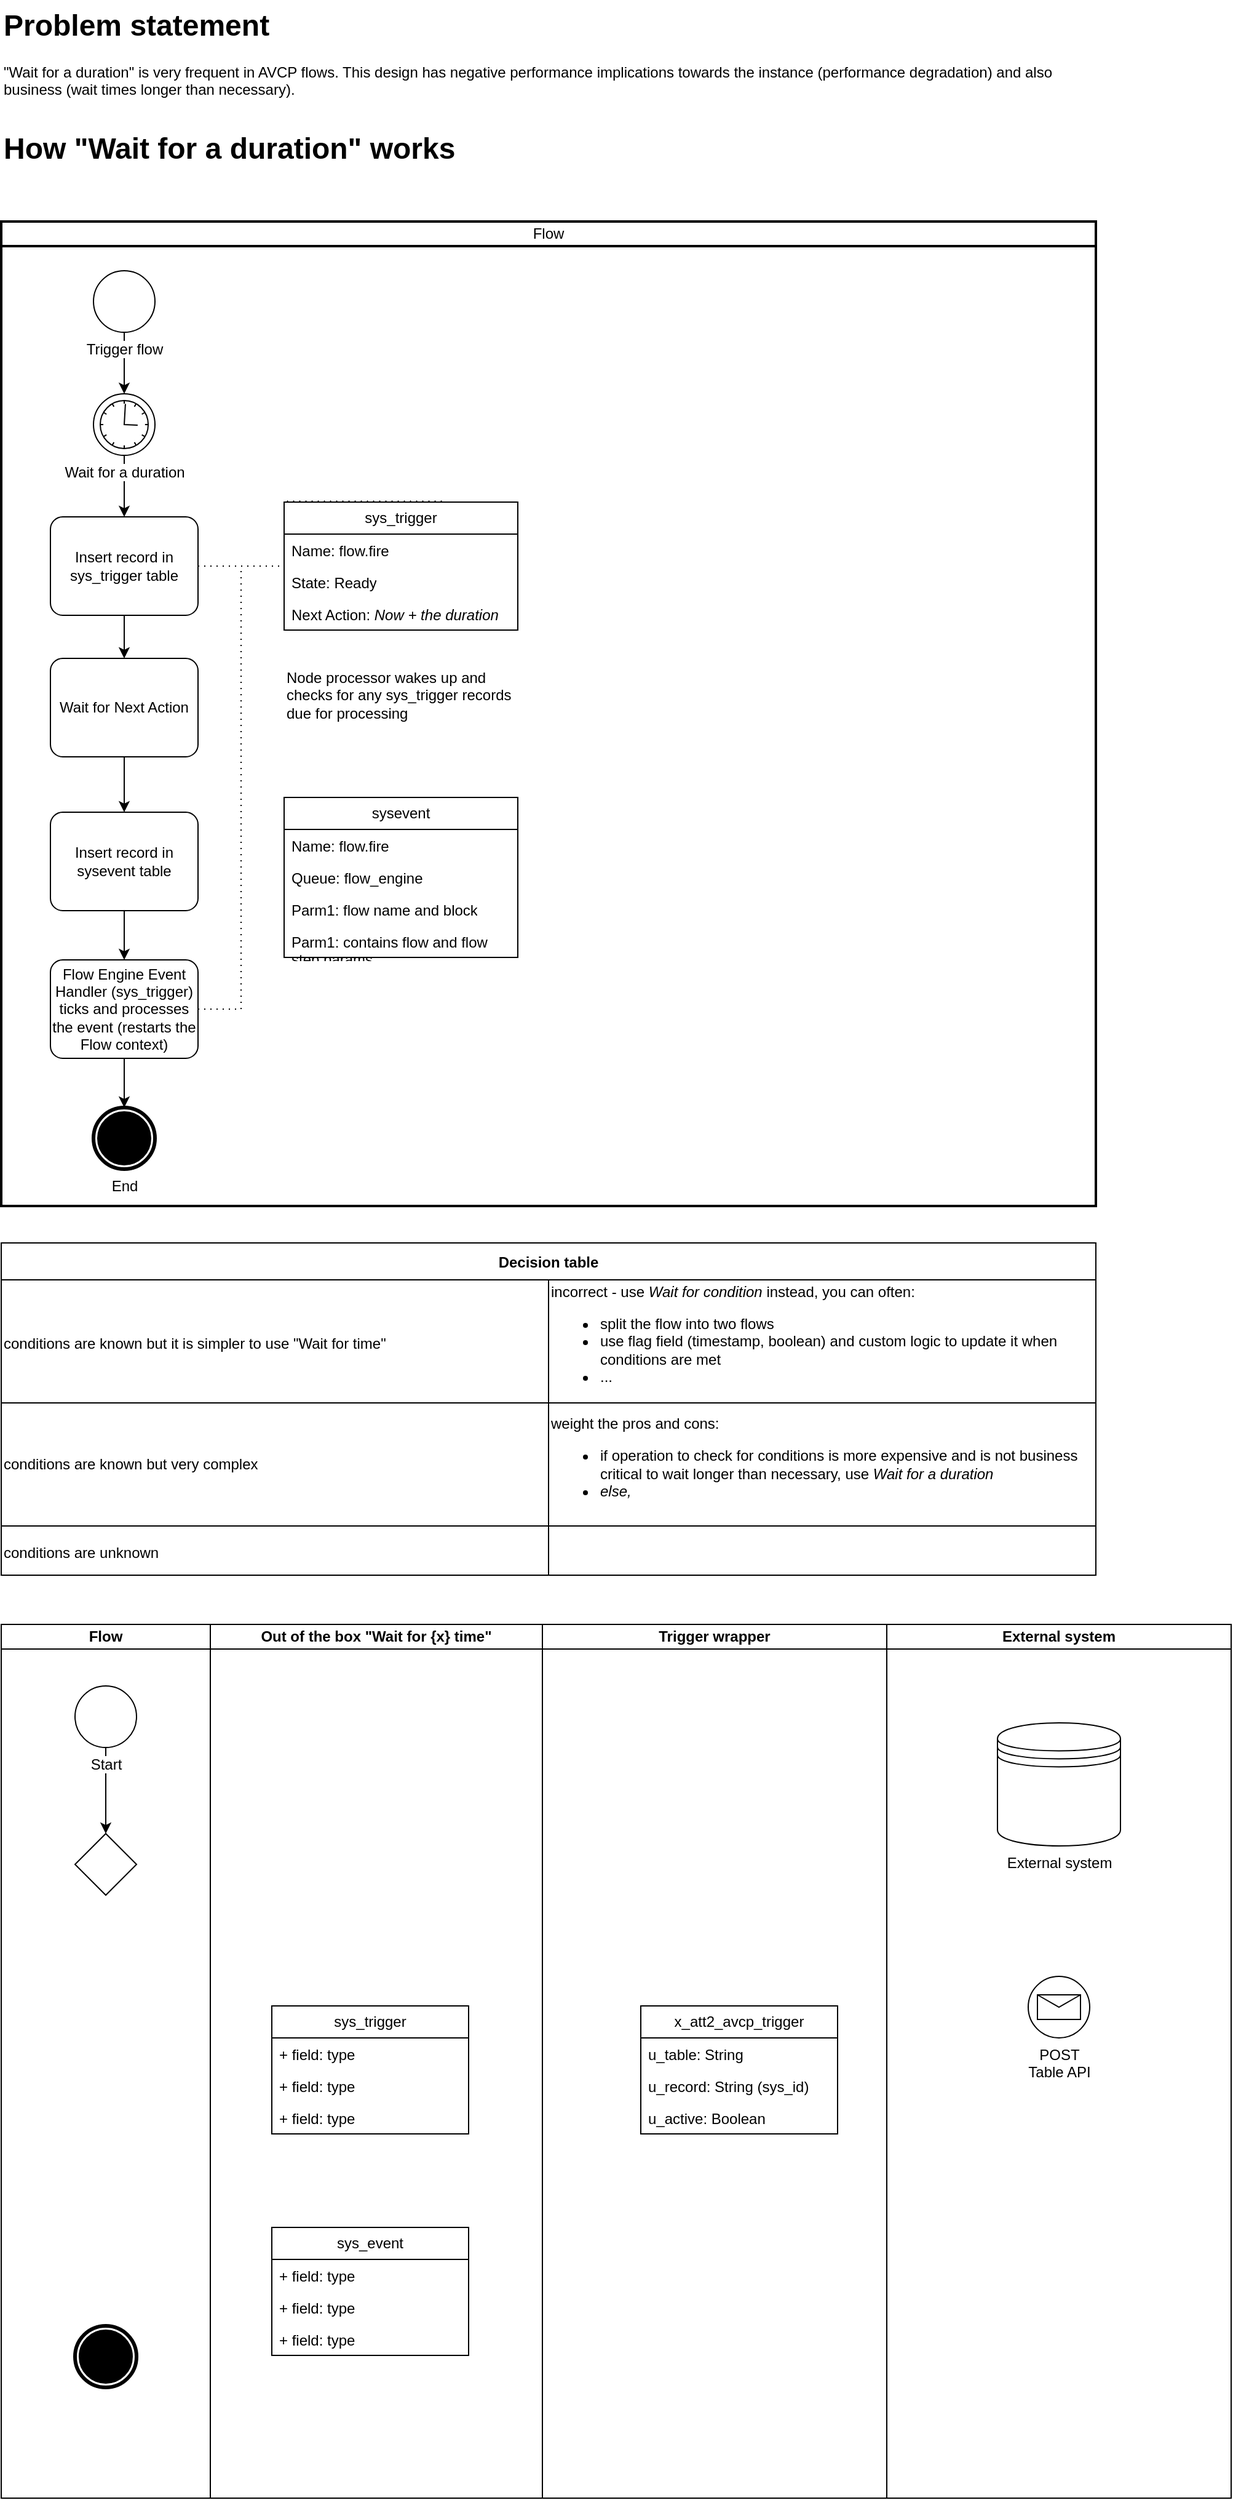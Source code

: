 <mxfile version="24.2.7" type="github">
  <diagram name="Page-1" id="dqgGaEMsfPLpN1jPL7-l">
    <mxGraphModel dx="1260" dy="2823" grid="1" gridSize="10" guides="1" tooltips="1" connect="1" arrows="1" fold="1" page="1" pageScale="1" pageWidth="850" pageHeight="1100" math="0" shadow="0">
      <root>
        <mxCell id="0" />
        <mxCell id="1" parent="0" />
        <mxCell id="lHSy6ZFqvvYhpSyqBEna-1" value="sys_trigger" style="swimlane;fontStyle=0;childLayout=stackLayout;horizontal=1;startSize=26;fillColor=none;horizontalStack=0;resizeParent=1;resizeParentMax=0;resizeLast=0;collapsible=1;marginBottom=0;whiteSpace=wrap;html=1;" vertex="1" parent="1">
          <mxGeometry x="160" y="450" width="160" height="104" as="geometry" />
        </mxCell>
        <mxCell id="lHSy6ZFqvvYhpSyqBEna-2" value="+ field: type" style="text;strokeColor=none;fillColor=none;align=left;verticalAlign=top;spacingLeft=4;spacingRight=4;overflow=hidden;rotatable=0;points=[[0,0.5],[1,0.5]];portConstraint=eastwest;whiteSpace=wrap;html=1;" vertex="1" parent="lHSy6ZFqvvYhpSyqBEna-1">
          <mxGeometry y="26" width="160" height="26" as="geometry" />
        </mxCell>
        <mxCell id="lHSy6ZFqvvYhpSyqBEna-3" value="+ field: type" style="text;strokeColor=none;fillColor=none;align=left;verticalAlign=top;spacingLeft=4;spacingRight=4;overflow=hidden;rotatable=0;points=[[0,0.5],[1,0.5]];portConstraint=eastwest;whiteSpace=wrap;html=1;" vertex="1" parent="lHSy6ZFqvvYhpSyqBEna-1">
          <mxGeometry y="52" width="160" height="26" as="geometry" />
        </mxCell>
        <mxCell id="lHSy6ZFqvvYhpSyqBEna-4" value="+ field: type" style="text;strokeColor=none;fillColor=none;align=left;verticalAlign=top;spacingLeft=4;spacingRight=4;overflow=hidden;rotatable=0;points=[[0,0.5],[1,0.5]];portConstraint=eastwest;whiteSpace=wrap;html=1;" vertex="1" parent="lHSy6ZFqvvYhpSyqBEna-1">
          <mxGeometry y="78" width="160" height="26" as="geometry" />
        </mxCell>
        <mxCell id="lHSy6ZFqvvYhpSyqBEna-5" value="sys_event" style="swimlane;fontStyle=0;childLayout=stackLayout;horizontal=1;startSize=26;fillColor=none;horizontalStack=0;resizeParent=1;resizeParentMax=0;resizeLast=0;collapsible=1;marginBottom=0;whiteSpace=wrap;html=1;" vertex="1" parent="1">
          <mxGeometry x="160" y="630" width="160" height="104" as="geometry" />
        </mxCell>
        <mxCell id="lHSy6ZFqvvYhpSyqBEna-6" value="+ field: type" style="text;strokeColor=none;fillColor=none;align=left;verticalAlign=top;spacingLeft=4;spacingRight=4;overflow=hidden;rotatable=0;points=[[0,0.5],[1,0.5]];portConstraint=eastwest;whiteSpace=wrap;html=1;" vertex="1" parent="lHSy6ZFqvvYhpSyqBEna-5">
          <mxGeometry y="26" width="160" height="26" as="geometry" />
        </mxCell>
        <mxCell id="lHSy6ZFqvvYhpSyqBEna-7" value="+ field: type" style="text;strokeColor=none;fillColor=none;align=left;verticalAlign=top;spacingLeft=4;spacingRight=4;overflow=hidden;rotatable=0;points=[[0,0.5],[1,0.5]];portConstraint=eastwest;whiteSpace=wrap;html=1;" vertex="1" parent="lHSy6ZFqvvYhpSyqBEna-5">
          <mxGeometry y="52" width="160" height="26" as="geometry" />
        </mxCell>
        <mxCell id="lHSy6ZFqvvYhpSyqBEna-8" value="+ field: type" style="text;strokeColor=none;fillColor=none;align=left;verticalAlign=top;spacingLeft=4;spacingRight=4;overflow=hidden;rotatable=0;points=[[0,0.5],[1,0.5]];portConstraint=eastwest;whiteSpace=wrap;html=1;" vertex="1" parent="lHSy6ZFqvvYhpSyqBEna-5">
          <mxGeometry y="78" width="160" height="26" as="geometry" />
        </mxCell>
        <mxCell id="lHSy6ZFqvvYhpSyqBEna-9" value="x_att2_avcp_trigger" style="swimlane;fontStyle=0;childLayout=stackLayout;horizontal=1;startSize=26;fillColor=none;horizontalStack=0;resizeParent=1;resizeParentMax=0;resizeLast=0;collapsible=1;marginBottom=0;whiteSpace=wrap;html=1;" vertex="1" parent="1">
          <mxGeometry x="460" y="450" width="160" height="104" as="geometry" />
        </mxCell>
        <mxCell id="lHSy6ZFqvvYhpSyqBEna-10" value="u_table: String" style="text;strokeColor=none;fillColor=none;align=left;verticalAlign=top;spacingLeft=4;spacingRight=4;overflow=hidden;rotatable=0;points=[[0,0.5],[1,0.5]];portConstraint=eastwest;whiteSpace=wrap;html=1;" vertex="1" parent="lHSy6ZFqvvYhpSyqBEna-9">
          <mxGeometry y="26" width="160" height="26" as="geometry" />
        </mxCell>
        <mxCell id="lHSy6ZFqvvYhpSyqBEna-11" value="u_record: String (sys_id)" style="text;strokeColor=none;fillColor=none;align=left;verticalAlign=top;spacingLeft=4;spacingRight=4;overflow=hidden;rotatable=0;points=[[0,0.5],[1,0.5]];portConstraint=eastwest;whiteSpace=wrap;html=1;" vertex="1" parent="lHSy6ZFqvvYhpSyqBEna-9">
          <mxGeometry y="52" width="160" height="26" as="geometry" />
        </mxCell>
        <mxCell id="lHSy6ZFqvvYhpSyqBEna-12" value="u_active: Boolean" style="text;strokeColor=none;fillColor=none;align=left;verticalAlign=top;spacingLeft=4;spacingRight=4;overflow=hidden;rotatable=0;points=[[0,0.5],[1,0.5]];portConstraint=eastwest;whiteSpace=wrap;html=1;" vertex="1" parent="lHSy6ZFqvvYhpSyqBEna-9">
          <mxGeometry y="78" width="160" height="26" as="geometry" />
        </mxCell>
        <mxCell id="lHSy6ZFqvvYhpSyqBEna-17" value="Flow" style="swimlane;startSize=20;whiteSpace=wrap;html=1;" vertex="1" parent="1">
          <mxGeometry x="-60" y="140" width="170" height="710" as="geometry" />
        </mxCell>
        <mxCell id="lHSy6ZFqvvYhpSyqBEna-21" style="edgeStyle=orthogonalEdgeStyle;rounded=0;orthogonalLoop=1;jettySize=auto;html=1;" edge="1" parent="lHSy6ZFqvvYhpSyqBEna-17" source="lHSy6ZFqvvYhpSyqBEna-18" target="lHSy6ZFqvvYhpSyqBEna-20">
          <mxGeometry relative="1" as="geometry" />
        </mxCell>
        <mxCell id="lHSy6ZFqvvYhpSyqBEna-18" value="Start" style="points=[[0.145,0.145,0],[0.5,0,0],[0.855,0.145,0],[1,0.5,0],[0.855,0.855,0],[0.5,1,0],[0.145,0.855,0],[0,0.5,0]];shape=mxgraph.bpmn.event;html=1;verticalLabelPosition=bottom;labelBackgroundColor=#ffffff;verticalAlign=top;align=center;perimeter=ellipsePerimeter;outlineConnect=0;aspect=fixed;outline=standard;symbol=general;" vertex="1" parent="lHSy6ZFqvvYhpSyqBEna-17">
          <mxGeometry x="60" y="50" width="50" height="50" as="geometry" />
        </mxCell>
        <mxCell id="lHSy6ZFqvvYhpSyqBEna-19" value="" style="points=[[0.145,0.145,0],[0.5,0,0],[0.855,0.145,0],[1,0.5,0],[0.855,0.855,0],[0.5,1,0],[0.145,0.855,0],[0,0.5,0]];shape=mxgraph.bpmn.event;html=1;verticalLabelPosition=bottom;labelBackgroundColor=#ffffff;verticalAlign=top;align=center;perimeter=ellipsePerimeter;outlineConnect=0;aspect=fixed;outline=end;symbol=terminate;" vertex="1" parent="lHSy6ZFqvvYhpSyqBEna-17">
          <mxGeometry x="60" y="570" width="50" height="50" as="geometry" />
        </mxCell>
        <mxCell id="lHSy6ZFqvvYhpSyqBEna-20" value="" style="points=[[0.25,0.25,0],[0.5,0,0],[0.75,0.25,0],[1,0.5,0],[0.75,0.75,0],[0.5,1,0],[0.25,0.75,0],[0,0.5,0]];shape=mxgraph.bpmn.gateway2;html=1;verticalLabelPosition=bottom;labelBackgroundColor=#ffffff;verticalAlign=top;align=center;perimeter=rhombusPerimeter;outlineConnect=0;outline=none;symbol=none;" vertex="1" parent="lHSy6ZFqvvYhpSyqBEna-17">
          <mxGeometry x="60" y="170" width="50" height="50" as="geometry" />
        </mxCell>
        <mxCell id="lHSy6ZFqvvYhpSyqBEna-27" value="Out of the box &quot;Wait for {x} time&quot;" style="swimlane;startSize=20;whiteSpace=wrap;html=1;" vertex="1" parent="1">
          <mxGeometry x="110" y="140" width="270" height="710" as="geometry" />
        </mxCell>
        <mxCell id="lHSy6ZFqvvYhpSyqBEna-29" value="Trigger wrapper" style="swimlane;startSize=20;whiteSpace=wrap;html=1;" vertex="1" parent="1">
          <mxGeometry x="380" y="140" width="280" height="710" as="geometry" />
        </mxCell>
        <mxCell id="lHSy6ZFqvvYhpSyqBEna-30" value="External system" style="swimlane;startSize=20;whiteSpace=wrap;html=1;" vertex="1" parent="1">
          <mxGeometry x="660" y="140" width="280" height="710" as="geometry" />
        </mxCell>
        <mxCell id="lHSy6ZFqvvYhpSyqBEna-13" value="External system" style="shape=datastore;html=1;labelPosition=center;verticalLabelPosition=bottom;align=center;verticalAlign=top;" vertex="1" parent="lHSy6ZFqvvYhpSyqBEna-30">
          <mxGeometry x="90" y="80" width="100" height="100" as="geometry" />
        </mxCell>
        <mxCell id="lHSy6ZFqvvYhpSyqBEna-15" value="POST&lt;br&gt;Table API" style="points=[[0.145,0.145,0],[0.5,0,0],[0.855,0.145,0],[1,0.5,0],[0.855,0.855,0],[0.5,1,0],[0.145,0.855,0],[0,0.5,0]];shape=mxgraph.bpmn.event;html=1;verticalLabelPosition=bottom;labelBackgroundColor=#ffffff;verticalAlign=top;align=center;perimeter=ellipsePerimeter;outlineConnect=0;aspect=fixed;outline=standard;symbol=message;" vertex="1" parent="lHSy6ZFqvvYhpSyqBEna-30">
          <mxGeometry x="115" y="286" width="50" height="50" as="geometry" />
        </mxCell>
        <mxCell id="lHSy6ZFqvvYhpSyqBEna-31" value="&lt;h1 style=&quot;margin-top: 0px;&quot;&gt;Problem statement&lt;br&gt;&lt;/h1&gt;&lt;p&gt;&quot;Wait for a duration&quot; is very frequent in AVCP flows. This design has negative performance implications towards the instance (performance degradation) and also business (wait times longer than necessary).&lt;br&gt;&lt;/p&gt;" style="text;html=1;whiteSpace=wrap;overflow=hidden;rounded=0;" vertex="1" parent="1">
          <mxGeometry x="-60" y="-1180" width="890" height="120" as="geometry" />
        </mxCell>
        <mxCell id="lHSy6ZFqvvYhpSyqBEna-33" value="Decision table" style="shape=table;startSize=30;container=1;collapsible=0;childLayout=tableLayout;strokeColor=default;fontSize=12;fontStyle=1" vertex="1" parent="1">
          <mxGeometry x="-60" y="-170" width="890" height="270" as="geometry" />
        </mxCell>
        <mxCell id="lHSy6ZFqvvYhpSyqBEna-34" value="" style="shape=tableRow;horizontal=0;startSize=0;swimlaneHead=0;swimlaneBody=0;strokeColor=inherit;top=0;left=0;bottom=0;right=0;collapsible=0;dropTarget=0;fillColor=none;points=[[0,0.5],[1,0.5]];portConstraint=eastwest;fontSize=16;" vertex="1" parent="lHSy6ZFqvvYhpSyqBEna-33">
          <mxGeometry y="30" width="890" height="100" as="geometry" />
        </mxCell>
        <mxCell id="lHSy6ZFqvvYhpSyqBEna-35" value="&lt;div align=&quot;left&quot;&gt;&lt;font style=&quot;font-size: 12px;&quot;&gt;conditions are known but it is simpler to use &quot;Wait for time&quot;&lt;/font&gt;&lt;/div&gt;" style="shape=partialRectangle;html=1;whiteSpace=wrap;connectable=0;strokeColor=inherit;overflow=hidden;fillColor=none;top=0;left=0;bottom=0;right=0;pointerEvents=1;fontSize=16;align=left;" vertex="1" parent="lHSy6ZFqvvYhpSyqBEna-34">
          <mxGeometry width="445" height="100" as="geometry">
            <mxRectangle width="445" height="100" as="alternateBounds" />
          </mxGeometry>
        </mxCell>
        <mxCell id="lHSy6ZFqvvYhpSyqBEna-36" value="&lt;div style=&quot;font-size: 12px;&quot; align=&quot;left&quot;&gt;&lt;font style=&quot;font-size: 12px;&quot;&gt;incorrect - use&lt;i&gt; Wait for condition&lt;/i&gt; instead, you can often:&lt;br&gt;&lt;/font&gt;&lt;/div&gt;&lt;div style=&quot;font-size: 12px;&quot; align=&quot;left&quot;&gt;&lt;ul&gt;&lt;li&gt;&lt;font style=&quot;font-size: 12px;&quot;&gt;split the flow into two flows&lt;/font&gt;&lt;/li&gt;&lt;li&gt;&lt;font style=&quot;font-size: 12px;&quot;&gt;use flag field (timestamp, boolean) and custom logic to update it when conditions are met&lt;/font&gt;&lt;/li&gt;&lt;li&gt;&lt;font style=&quot;font-size: 12px;&quot;&gt;...&lt;br&gt;&lt;/font&gt;&lt;/li&gt;&lt;/ul&gt;&lt;/div&gt;" style="shape=partialRectangle;html=1;whiteSpace=wrap;connectable=0;strokeColor=inherit;overflow=hidden;fillColor=none;top=0;left=0;bottom=0;right=0;pointerEvents=1;fontSize=16;align=left;" vertex="1" parent="lHSy6ZFqvvYhpSyqBEna-34">
          <mxGeometry x="445" width="445" height="100" as="geometry">
            <mxRectangle width="445" height="100" as="alternateBounds" />
          </mxGeometry>
        </mxCell>
        <mxCell id="lHSy6ZFqvvYhpSyqBEna-38" value="" style="shape=tableRow;horizontal=0;startSize=0;swimlaneHead=0;swimlaneBody=0;strokeColor=inherit;top=0;left=0;bottom=0;right=0;collapsible=0;dropTarget=0;fillColor=none;points=[[0,0.5],[1,0.5]];portConstraint=eastwest;fontSize=12;" vertex="1" parent="lHSy6ZFqvvYhpSyqBEna-33">
          <mxGeometry y="130" width="890" height="100" as="geometry" />
        </mxCell>
        <mxCell id="lHSy6ZFqvvYhpSyqBEna-39" value="&lt;div style=&quot;font-size: 12px;&quot; align=&quot;left&quot;&gt;&lt;font style=&quot;font-size: 12px;&quot;&gt;conditions are known but very complex&lt;br&gt;&lt;/font&gt;&lt;/div&gt;" style="shape=partialRectangle;html=1;whiteSpace=wrap;connectable=0;strokeColor=inherit;overflow=hidden;fillColor=none;top=0;left=0;bottom=0;right=0;pointerEvents=1;fontSize=16;align=left;" vertex="1" parent="lHSy6ZFqvvYhpSyqBEna-38">
          <mxGeometry width="445" height="100" as="geometry">
            <mxRectangle width="445" height="100" as="alternateBounds" />
          </mxGeometry>
        </mxCell>
        <mxCell id="lHSy6ZFqvvYhpSyqBEna-40" value="&lt;div style=&quot;font-size: 12px;&quot; align=&quot;left&quot;&gt;&lt;font style=&quot;font-size: 12px;&quot;&gt;weight the pros and cons:&lt;/font&gt;&lt;/div&gt;&lt;div style=&quot;font-size: 12px;&quot; align=&quot;left&quot;&gt;&lt;ul&gt;&lt;li&gt;&lt;font style=&quot;font-size: 12px;&quot;&gt;if operation to check for conditions is more expensive and is not business critical to wait longer than necessary, use &lt;i&gt;Wait for a duration&lt;/i&gt;&lt;/font&gt;&lt;/li&gt;&lt;li&gt;&lt;font style=&quot;font-size: 12px;&quot;&gt;&lt;i&gt;else, &lt;br&gt;&lt;/i&gt;&lt;/font&gt;&lt;/li&gt;&lt;/ul&gt;&lt;/div&gt;" style="shape=partialRectangle;html=1;whiteSpace=wrap;connectable=0;strokeColor=inherit;overflow=hidden;fillColor=none;top=0;left=0;bottom=0;right=0;pointerEvents=1;fontSize=16;align=left;" vertex="1" parent="lHSy6ZFqvvYhpSyqBEna-38">
          <mxGeometry x="445" width="445" height="100" as="geometry">
            <mxRectangle width="445" height="100" as="alternateBounds" />
          </mxGeometry>
        </mxCell>
        <mxCell id="lHSy6ZFqvvYhpSyqBEna-42" value="" style="shape=tableRow;horizontal=0;startSize=0;swimlaneHead=0;swimlaneBody=0;strokeColor=inherit;top=0;left=0;bottom=0;right=0;collapsible=0;dropTarget=0;fillColor=none;points=[[0,0.5],[1,0.5]];portConstraint=eastwest;fontSize=16;" vertex="1" parent="lHSy6ZFqvvYhpSyqBEna-33">
          <mxGeometry y="230" width="890" height="40" as="geometry" />
        </mxCell>
        <mxCell id="lHSy6ZFqvvYhpSyqBEna-43" value="&lt;div align=&quot;left&quot;&gt;&lt;font style=&quot;font-size: 12px;&quot;&gt;conditions are unknown&lt;/font&gt;&lt;br&gt;&lt;/div&gt;" style="shape=partialRectangle;html=1;whiteSpace=wrap;connectable=0;strokeColor=inherit;overflow=hidden;fillColor=none;top=0;left=0;bottom=0;right=0;pointerEvents=1;fontSize=16;align=left;" vertex="1" parent="lHSy6ZFqvvYhpSyqBEna-42">
          <mxGeometry width="445" height="40" as="geometry">
            <mxRectangle width="445" height="40" as="alternateBounds" />
          </mxGeometry>
        </mxCell>
        <mxCell id="lHSy6ZFqvvYhpSyqBEna-44" value="" style="shape=partialRectangle;html=1;whiteSpace=wrap;connectable=0;strokeColor=inherit;overflow=hidden;fillColor=none;top=0;left=0;bottom=0;right=0;pointerEvents=1;fontSize=16;" vertex="1" parent="lHSy6ZFqvvYhpSyqBEna-42">
          <mxGeometry x="445" width="445" height="40" as="geometry">
            <mxRectangle width="445" height="40" as="alternateBounds" />
          </mxGeometry>
        </mxCell>
        <mxCell id="lHSy6ZFqvvYhpSyqBEna-48" value="&lt;h1 style=&quot;margin-top: 0px;&quot;&gt;How &quot;Wait for a duration&quot; works&lt;br&gt;&lt;/h1&gt;" style="text;html=1;whiteSpace=wrap;overflow=hidden;rounded=0;" vertex="1" parent="1">
          <mxGeometry x="-60" y="-1080" width="890" height="40" as="geometry" />
        </mxCell>
        <mxCell id="lHSy6ZFqvvYhpSyqBEna-66" value="Flow" style="swimlane;html=1;startSize=20;fontStyle=0;collapsible=0;horizontal=1;swimlaneLine=1;strokeWidth=2;swimlaneFillColor=#ffffff;whiteSpace=wrap;" vertex="1" parent="1">
          <mxGeometry x="-60" y="-1000" width="890" height="800" as="geometry" />
        </mxCell>
        <mxCell id="lHSy6ZFqvvYhpSyqBEna-67" style="edgeStyle=orthogonalEdgeStyle;rounded=0;orthogonalLoop=1;jettySize=auto;html=1;" edge="1" parent="lHSy6ZFqvvYhpSyqBEna-66" source="lHSy6ZFqvvYhpSyqBEna-49" target="lHSy6ZFqvvYhpSyqBEna-50">
          <mxGeometry relative="1" as="geometry" />
        </mxCell>
        <mxCell id="lHSy6ZFqvvYhpSyqBEna-49" value="Trigger flow" style="points=[[0.145,0.145,0],[0.5,0,0],[0.855,0.145,0],[1,0.5,0],[0.855,0.855,0],[0.5,1,0],[0.145,0.855,0],[0,0.5,0]];shape=mxgraph.bpmn.event;html=1;verticalLabelPosition=bottom;labelBackgroundColor=#ffffff;verticalAlign=top;align=center;perimeter=ellipsePerimeter;outlineConnect=0;aspect=fixed;outline=standard;symbol=general;" vertex="1" parent="lHSy6ZFqvvYhpSyqBEna-66">
          <mxGeometry x="75" y="40" width="50" height="50" as="geometry" />
        </mxCell>
        <mxCell id="lHSy6ZFqvvYhpSyqBEna-68" style="edgeStyle=orthogonalEdgeStyle;rounded=0;orthogonalLoop=1;jettySize=auto;html=1;" edge="1" parent="lHSy6ZFqvvYhpSyqBEna-66" source="lHSy6ZFqvvYhpSyqBEna-50" target="lHSy6ZFqvvYhpSyqBEna-55">
          <mxGeometry relative="1" as="geometry" />
        </mxCell>
        <mxCell id="lHSy6ZFqvvYhpSyqBEna-50" value="Wait for a duration" style="points=[[0.145,0.145,0],[0.5,0,0],[0.855,0.145,0],[1,0.5,0],[0.855,0.855,0],[0.5,1,0],[0.145,0.855,0],[0,0.5,0]];shape=mxgraph.bpmn.event;html=1;verticalLabelPosition=bottom;labelBackgroundColor=#ffffff;verticalAlign=top;align=center;perimeter=ellipsePerimeter;outlineConnect=0;aspect=fixed;outline=standard;symbol=timer;" vertex="1" parent="lHSy6ZFqvvYhpSyqBEna-66">
          <mxGeometry x="75" y="140" width="50" height="50" as="geometry" />
        </mxCell>
        <mxCell id="lHSy6ZFqvvYhpSyqBEna-69" style="edgeStyle=orthogonalEdgeStyle;rounded=0;orthogonalLoop=1;jettySize=auto;html=1;" edge="1" parent="lHSy6ZFqvvYhpSyqBEna-66" source="lHSy6ZFqvvYhpSyqBEna-55" target="lHSy6ZFqvvYhpSyqBEna-63">
          <mxGeometry relative="1" as="geometry" />
        </mxCell>
        <mxCell id="lHSy6ZFqvvYhpSyqBEna-55" value="Insert record in &lt;br&gt;sys_trigger table" style="points=[[0.25,0,0],[0.5,0,0],[0.75,0,0],[1,0.25,0],[1,0.5,0],[1,0.75,0],[0.75,1,0],[0.5,1,0],[0.25,1,0],[0,0.75,0],[0,0.5,0],[0,0.25,0]];shape=mxgraph.bpmn.task;whiteSpace=wrap;rectStyle=rounded;size=10;html=1;container=1;expand=0;collapsible=0;taskMarker=abstract;" vertex="1" parent="lHSy6ZFqvvYhpSyqBEna-66">
          <mxGeometry x="40" y="240" width="120" height="80" as="geometry" />
        </mxCell>
        <mxCell id="lHSy6ZFqvvYhpSyqBEna-57" value="sys_trigger" style="swimlane;fontStyle=0;childLayout=stackLayout;horizontal=1;startSize=26;fillColor=none;horizontalStack=0;resizeParent=1;resizeParentMax=0;resizeLast=0;collapsible=1;marginBottom=0;whiteSpace=wrap;html=1;" vertex="1" parent="lHSy6ZFqvvYhpSyqBEna-66">
          <mxGeometry x="230" y="228" width="190" height="104" as="geometry" />
        </mxCell>
        <mxCell id="lHSy6ZFqvvYhpSyqBEna-58" value="Name: flow.fire" style="text;strokeColor=none;fillColor=none;align=left;verticalAlign=top;spacingLeft=4;spacingRight=4;overflow=hidden;rotatable=0;points=[[0,0.5],[1,0.5]];portConstraint=eastwest;whiteSpace=wrap;html=1;" vertex="1" parent="lHSy6ZFqvvYhpSyqBEna-57">
          <mxGeometry y="26" width="190" height="26" as="geometry" />
        </mxCell>
        <mxCell id="lHSy6ZFqvvYhpSyqBEna-59" value="State: Ready" style="text;strokeColor=none;fillColor=none;align=left;verticalAlign=top;spacingLeft=4;spacingRight=4;overflow=hidden;rotatable=0;points=[[0,0.5],[1,0.5]];portConstraint=eastwest;whiteSpace=wrap;html=1;" vertex="1" parent="lHSy6ZFqvvYhpSyqBEna-57">
          <mxGeometry y="52" width="190" height="26" as="geometry" />
        </mxCell>
        <mxCell id="lHSy6ZFqvvYhpSyqBEna-60" value="Next Action: &lt;i&gt;Now + the duration&lt;/i&gt;" style="text;strokeColor=none;fillColor=none;align=left;verticalAlign=top;spacingLeft=4;spacingRight=4;overflow=hidden;rotatable=0;points=[[0,0.5],[1,0.5]];portConstraint=eastwest;whiteSpace=wrap;html=1;" vertex="1" parent="lHSy6ZFqvvYhpSyqBEna-57">
          <mxGeometry y="78" width="190" height="26" as="geometry" />
        </mxCell>
        <mxCell id="lHSy6ZFqvvYhpSyqBEna-63" value="Wait for Next Action" style="points=[[0.25,0,0],[0.5,0,0],[0.75,0,0],[1,0.25,0],[1,0.5,0],[1,0.75,0],[0.75,1,0],[0.5,1,0],[0.25,1,0],[0,0.75,0],[0,0.5,0],[0,0.25,0]];shape=mxgraph.bpmn.task;whiteSpace=wrap;rectStyle=rounded;size=10;html=1;container=1;expand=0;collapsible=0;taskMarker=abstract;" vertex="1" parent="lHSy6ZFqvvYhpSyqBEna-66">
          <mxGeometry x="40" y="355" width="120" height="80" as="geometry" />
        </mxCell>
        <mxCell id="lHSy6ZFqvvYhpSyqBEna-82" style="edgeStyle=orthogonalEdgeStyle;rounded=0;orthogonalLoop=1;jettySize=auto;html=1;" edge="1" parent="lHSy6ZFqvvYhpSyqBEna-66" source="lHSy6ZFqvvYhpSyqBEna-65" target="lHSy6ZFqvvYhpSyqBEna-80">
          <mxGeometry relative="1" as="geometry" />
        </mxCell>
        <mxCell id="lHSy6ZFqvvYhpSyqBEna-65" value="Insert record in&lt;br&gt;sysevent table" style="points=[[0.25,0,0],[0.5,0,0],[0.75,0,0],[1,0.25,0],[1,0.5,0],[1,0.75,0],[0.75,1,0],[0.5,1,0],[0.25,1,0],[0,0.75,0],[0,0.5,0],[0,0.25,0]];shape=mxgraph.bpmn.task;whiteSpace=wrap;rectStyle=rounded;size=10;html=1;container=1;expand=0;collapsible=0;taskMarker=abstract;" vertex="1" parent="lHSy6ZFqvvYhpSyqBEna-66">
          <mxGeometry x="40" y="480" width="120" height="80" as="geometry" />
        </mxCell>
        <mxCell id="lHSy6ZFqvvYhpSyqBEna-70" style="edgeStyle=orthogonalEdgeStyle;rounded=0;orthogonalLoop=1;jettySize=auto;html=1;entryX=0.5;entryY=0;entryDx=0;entryDy=0;entryPerimeter=0;" edge="1" parent="lHSy6ZFqvvYhpSyqBEna-66" source="lHSy6ZFqvvYhpSyqBEna-63" target="lHSy6ZFqvvYhpSyqBEna-65">
          <mxGeometry relative="1" as="geometry" />
        </mxCell>
        <mxCell id="lHSy6ZFqvvYhpSyqBEna-71" value="" style="edgeStyle=elbowEdgeStyle;fontSize=12;html=1;endFill=0;startFill=0;endSize=6;startSize=6;dashed=1;dashPattern=1 4;endArrow=none;startArrow=none;rounded=0;entryX=0.691;entryY=-0.007;entryDx=0;entryDy=0;entryPerimeter=0;exitX=1;exitY=0.5;exitDx=0;exitDy=0;exitPerimeter=0;" edge="1" parent="lHSy6ZFqvvYhpSyqBEna-66" source="lHSy6ZFqvvYhpSyqBEna-55" target="lHSy6ZFqvvYhpSyqBEna-57">
          <mxGeometry width="160" relative="1" as="geometry">
            <mxPoint x="240" y="470" as="sourcePoint" />
            <mxPoint x="400" y="470" as="targetPoint" />
            <Array as="points">
              <mxPoint x="230" y="280" />
            </Array>
          </mxGeometry>
        </mxCell>
        <mxCell id="lHSy6ZFqvvYhpSyqBEna-72" value="&lt;div align=&quot;left&quot;&gt;Node processor wakes up and checks for any sys_trigger records due for processing&lt;br&gt;&lt;/div&gt;" style="text;html=1;strokeColor=none;fillColor=none;align=left;verticalAlign=middle;whiteSpace=wrap;rounded=0;" vertex="1" parent="lHSy6ZFqvvYhpSyqBEna-66">
          <mxGeometry x="230" y="370" width="190" height="30" as="geometry" />
        </mxCell>
        <mxCell id="lHSy6ZFqvvYhpSyqBEna-73" value="sysevent" style="swimlane;fontStyle=0;childLayout=stackLayout;horizontal=1;startSize=26;fillColor=none;horizontalStack=0;resizeParent=1;resizeParentMax=0;resizeLast=0;collapsible=1;marginBottom=0;whiteSpace=wrap;html=1;" vertex="1" parent="lHSy6ZFqvvYhpSyqBEna-66">
          <mxGeometry x="230" y="468" width="190" height="130" as="geometry" />
        </mxCell>
        <mxCell id="lHSy6ZFqvvYhpSyqBEna-74" value="Name: flow.fire" style="text;strokeColor=none;fillColor=none;align=left;verticalAlign=top;spacingLeft=4;spacingRight=4;overflow=hidden;rotatable=0;points=[[0,0.5],[1,0.5]];portConstraint=eastwest;whiteSpace=wrap;html=1;" vertex="1" parent="lHSy6ZFqvvYhpSyqBEna-73">
          <mxGeometry y="26" width="190" height="26" as="geometry" />
        </mxCell>
        <mxCell id="lHSy6ZFqvvYhpSyqBEna-75" value="Queue: flow_engine" style="text;strokeColor=none;fillColor=none;align=left;verticalAlign=top;spacingLeft=4;spacingRight=4;overflow=hidden;rotatable=0;points=[[0,0.5],[1,0.5]];portConstraint=eastwest;whiteSpace=wrap;html=1;" vertex="1" parent="lHSy6ZFqvvYhpSyqBEna-73">
          <mxGeometry y="52" width="190" height="26" as="geometry" />
        </mxCell>
        <mxCell id="lHSy6ZFqvvYhpSyqBEna-87" value="Parm1: flow name and block" style="text;strokeColor=none;fillColor=none;align=left;verticalAlign=top;spacingLeft=4;spacingRight=4;overflow=hidden;rotatable=0;points=[[0,0.5],[1,0.5]];portConstraint=eastwest;whiteSpace=wrap;html=1;" vertex="1" parent="lHSy6ZFqvvYhpSyqBEna-73">
          <mxGeometry y="78" width="190" height="26" as="geometry" />
        </mxCell>
        <mxCell id="lHSy6ZFqvvYhpSyqBEna-76" value="Parm1: contains flow and flow step params" style="text;strokeColor=none;fillColor=none;align=left;verticalAlign=top;spacingLeft=4;spacingRight=4;overflow=hidden;rotatable=0;points=[[0,0.5],[1,0.5]];portConstraint=eastwest;whiteSpace=wrap;html=1;" vertex="1" parent="lHSy6ZFqvvYhpSyqBEna-73">
          <mxGeometry y="104" width="190" height="26" as="geometry" />
        </mxCell>
        <mxCell id="lHSy6ZFqvvYhpSyqBEna-86" style="edgeStyle=orthogonalEdgeStyle;rounded=0;orthogonalLoop=1;jettySize=auto;html=1;" edge="1" parent="lHSy6ZFqvvYhpSyqBEna-66" source="lHSy6ZFqvvYhpSyqBEna-80" target="lHSy6ZFqvvYhpSyqBEna-85">
          <mxGeometry relative="1" as="geometry" />
        </mxCell>
        <mxCell id="lHSy6ZFqvvYhpSyqBEna-80" value="Flow Engine Event Handler (sys_trigger) ticks and processes the event (restarts the Flow context)" style="points=[[0.25,0,0],[0.5,0,0],[0.75,0,0],[1,0.25,0],[1,0.5,0],[1,0.75,0],[0.75,1,0],[0.5,1,0],[0.25,1,0],[0,0.75,0],[0,0.5,0],[0,0.25,0]];shape=mxgraph.bpmn.task;whiteSpace=wrap;rectStyle=rounded;size=10;html=1;container=1;expand=0;collapsible=0;taskMarker=abstract;" vertex="1" parent="lHSy6ZFqvvYhpSyqBEna-66">
          <mxGeometry x="40" y="600" width="120" height="80" as="geometry" />
        </mxCell>
        <mxCell id="lHSy6ZFqvvYhpSyqBEna-84" value="" style="edgeStyle=elbowEdgeStyle;fontSize=12;html=1;endFill=0;startFill=0;endSize=6;startSize=6;dashed=1;dashPattern=1 4;endArrow=none;startArrow=none;rounded=0;exitX=1;exitY=0.5;exitDx=0;exitDy=0;exitPerimeter=0;" edge="1" parent="lHSy6ZFqvvYhpSyqBEna-66" source="lHSy6ZFqvvYhpSyqBEna-80" target="lHSy6ZFqvvYhpSyqBEna-57">
          <mxGeometry width="160" relative="1" as="geometry">
            <mxPoint x="210" y="660" as="sourcePoint" />
            <mxPoint x="370" y="660" as="targetPoint" />
          </mxGeometry>
        </mxCell>
        <mxCell id="lHSy6ZFqvvYhpSyqBEna-85" value="End" style="points=[[0.145,0.145,0],[0.5,0,0],[0.855,0.145,0],[1,0.5,0],[0.855,0.855,0],[0.5,1,0],[0.145,0.855,0],[0,0.5,0]];shape=mxgraph.bpmn.event;html=1;verticalLabelPosition=bottom;labelBackgroundColor=#ffffff;verticalAlign=top;align=center;perimeter=ellipsePerimeter;outlineConnect=0;aspect=fixed;outline=end;symbol=terminate;" vertex="1" parent="lHSy6ZFqvvYhpSyqBEna-66">
          <mxGeometry x="75" y="720" width="50" height="50" as="geometry" />
        </mxCell>
      </root>
    </mxGraphModel>
  </diagram>
</mxfile>
